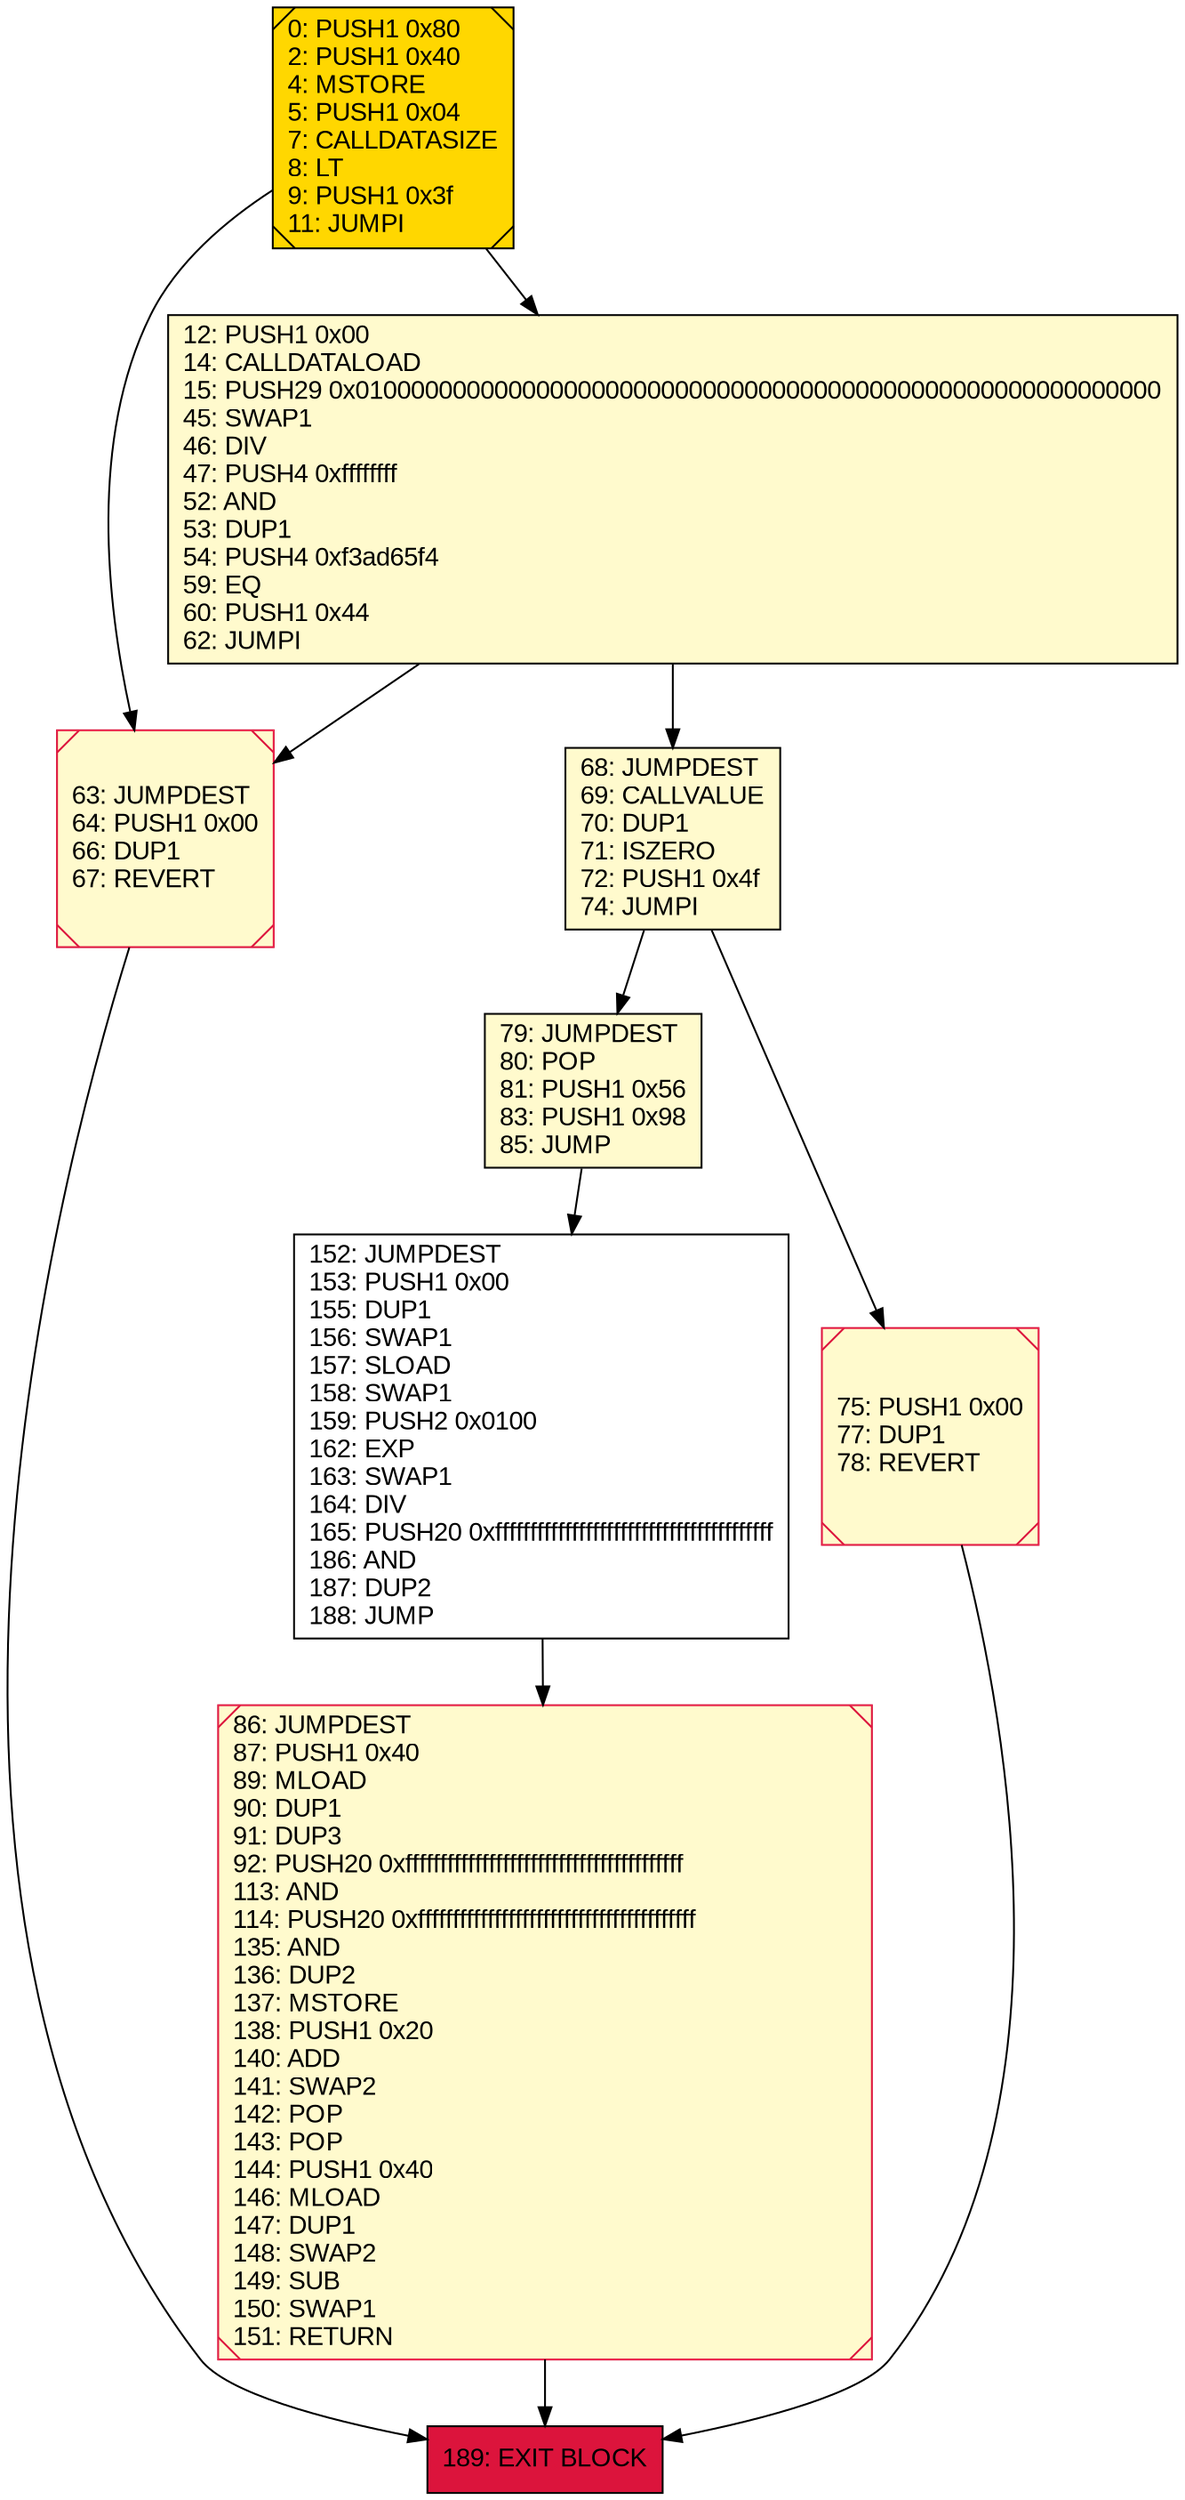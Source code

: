 digraph G {
bgcolor=transparent rankdir=UD;
node [shape=box style=filled color=black fillcolor=white fontname=arial fontcolor=black];
0 [label="0: PUSH1 0x80\l2: PUSH1 0x40\l4: MSTORE\l5: PUSH1 0x04\l7: CALLDATASIZE\l8: LT\l9: PUSH1 0x3f\l11: JUMPI\l" fillcolor=lemonchiffon shape=Msquare fillcolor=gold ];
79 [label="79: JUMPDEST\l80: POP\l81: PUSH1 0x56\l83: PUSH1 0x98\l85: JUMP\l" fillcolor=lemonchiffon ];
68 [label="68: JUMPDEST\l69: CALLVALUE\l70: DUP1\l71: ISZERO\l72: PUSH1 0x4f\l74: JUMPI\l" fillcolor=lemonchiffon ];
86 [label="86: JUMPDEST\l87: PUSH1 0x40\l89: MLOAD\l90: DUP1\l91: DUP3\l92: PUSH20 0xffffffffffffffffffffffffffffffffffffffff\l113: AND\l114: PUSH20 0xffffffffffffffffffffffffffffffffffffffff\l135: AND\l136: DUP2\l137: MSTORE\l138: PUSH1 0x20\l140: ADD\l141: SWAP2\l142: POP\l143: POP\l144: PUSH1 0x40\l146: MLOAD\l147: DUP1\l148: SWAP2\l149: SUB\l150: SWAP1\l151: RETURN\l" fillcolor=lemonchiffon shape=Msquare color=crimson ];
63 [label="63: JUMPDEST\l64: PUSH1 0x00\l66: DUP1\l67: REVERT\l" fillcolor=lemonchiffon shape=Msquare color=crimson ];
75 [label="75: PUSH1 0x00\l77: DUP1\l78: REVERT\l" fillcolor=lemonchiffon shape=Msquare color=crimson ];
12 [label="12: PUSH1 0x00\l14: CALLDATALOAD\l15: PUSH29 0x0100000000000000000000000000000000000000000000000000000000\l45: SWAP1\l46: DIV\l47: PUSH4 0xffffffff\l52: AND\l53: DUP1\l54: PUSH4 0xf3ad65f4\l59: EQ\l60: PUSH1 0x44\l62: JUMPI\l" fillcolor=lemonchiffon ];
189 [label="189: EXIT BLOCK\l" fillcolor=crimson ];
152 [label="152: JUMPDEST\l153: PUSH1 0x00\l155: DUP1\l156: SWAP1\l157: SLOAD\l158: SWAP1\l159: PUSH2 0x0100\l162: EXP\l163: SWAP1\l164: DIV\l165: PUSH20 0xffffffffffffffffffffffffffffffffffffffff\l186: AND\l187: DUP2\l188: JUMP\l" ];
12 -> 63;
68 -> 79;
63 -> 189;
75 -> 189;
86 -> 189;
0 -> 63;
0 -> 12;
152 -> 86;
68 -> 75;
79 -> 152;
12 -> 68;
}